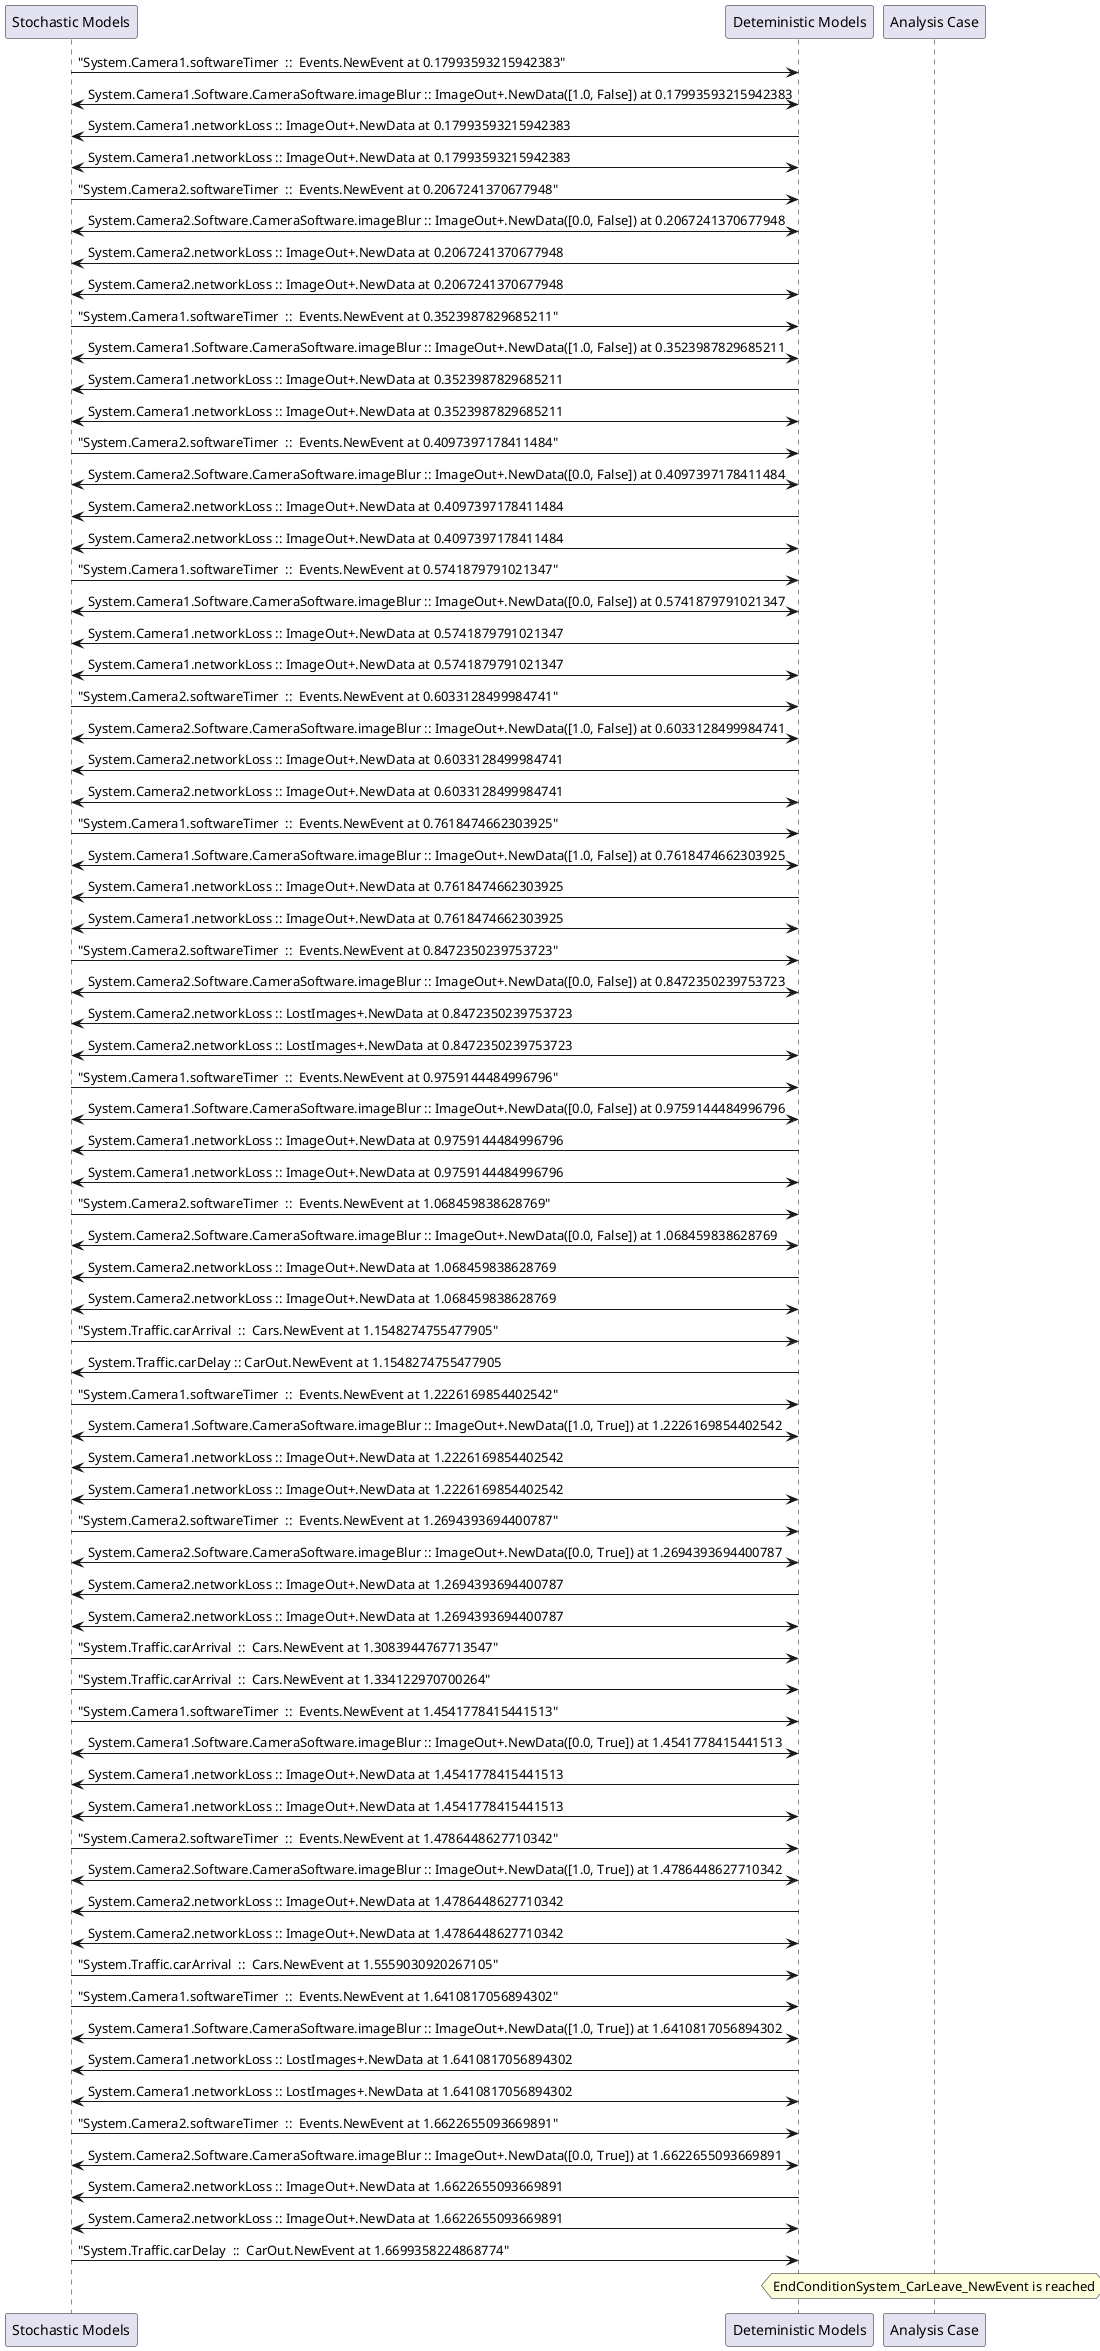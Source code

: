 
	@startuml
	participant "Stochastic Models" as stochmodel
	participant "Deteministic Models" as detmodel
	participant "Analysis Case" as analysis
	{18244_stop} stochmodel -> detmodel : "System.Camera1.softwareTimer  ::  Events.NewEvent at 0.17993593215942383"
detmodel <-> stochmodel : System.Camera1.Software.CameraSoftware.imageBlur :: ImageOut+.NewData([1.0, False]) at 0.17993593215942383
detmodel -> stochmodel : System.Camera1.networkLoss :: ImageOut+.NewData at 0.17993593215942383
detmodel <-> stochmodel : System.Camera1.networkLoss :: ImageOut+.NewData at 0.17993593215942383
{18259_stop} stochmodel -> detmodel : "System.Camera2.softwareTimer  ::  Events.NewEvent at 0.2067241370677948"
detmodel <-> stochmodel : System.Camera2.Software.CameraSoftware.imageBlur :: ImageOut+.NewData([0.0, False]) at 0.2067241370677948
detmodel -> stochmodel : System.Camera2.networkLoss :: ImageOut+.NewData at 0.2067241370677948
detmodel <-> stochmodel : System.Camera2.networkLoss :: ImageOut+.NewData at 0.2067241370677948
{18245_stop} stochmodel -> detmodel : "System.Camera1.softwareTimer  ::  Events.NewEvent at 0.3523987829685211"
detmodel <-> stochmodel : System.Camera1.Software.CameraSoftware.imageBlur :: ImageOut+.NewData([1.0, False]) at 0.3523987829685211
detmodel -> stochmodel : System.Camera1.networkLoss :: ImageOut+.NewData at 0.3523987829685211
detmodel <-> stochmodel : System.Camera1.networkLoss :: ImageOut+.NewData at 0.3523987829685211
{18260_stop} stochmodel -> detmodel : "System.Camera2.softwareTimer  ::  Events.NewEvent at 0.4097397178411484"
detmodel <-> stochmodel : System.Camera2.Software.CameraSoftware.imageBlur :: ImageOut+.NewData([0.0, False]) at 0.4097397178411484
detmodel -> stochmodel : System.Camera2.networkLoss :: ImageOut+.NewData at 0.4097397178411484
detmodel <-> stochmodel : System.Camera2.networkLoss :: ImageOut+.NewData at 0.4097397178411484
{18246_stop} stochmodel -> detmodel : "System.Camera1.softwareTimer  ::  Events.NewEvent at 0.5741879791021347"
detmodel <-> stochmodel : System.Camera1.Software.CameraSoftware.imageBlur :: ImageOut+.NewData([0.0, False]) at 0.5741879791021347
detmodel -> stochmodel : System.Camera1.networkLoss :: ImageOut+.NewData at 0.5741879791021347
detmodel <-> stochmodel : System.Camera1.networkLoss :: ImageOut+.NewData at 0.5741879791021347
{18261_stop} stochmodel -> detmodel : "System.Camera2.softwareTimer  ::  Events.NewEvent at 0.6033128499984741"
detmodel <-> stochmodel : System.Camera2.Software.CameraSoftware.imageBlur :: ImageOut+.NewData([1.0, False]) at 0.6033128499984741
detmodel -> stochmodel : System.Camera2.networkLoss :: ImageOut+.NewData at 0.6033128499984741
detmodel <-> stochmodel : System.Camera2.networkLoss :: ImageOut+.NewData at 0.6033128499984741
{18247_stop} stochmodel -> detmodel : "System.Camera1.softwareTimer  ::  Events.NewEvent at 0.7618474662303925"
detmodel <-> stochmodel : System.Camera1.Software.CameraSoftware.imageBlur :: ImageOut+.NewData([1.0, False]) at 0.7618474662303925
detmodel -> stochmodel : System.Camera1.networkLoss :: ImageOut+.NewData at 0.7618474662303925
detmodel <-> stochmodel : System.Camera1.networkLoss :: ImageOut+.NewData at 0.7618474662303925
{18262_stop} stochmodel -> detmodel : "System.Camera2.softwareTimer  ::  Events.NewEvent at 0.8472350239753723"
detmodel <-> stochmodel : System.Camera2.Software.CameraSoftware.imageBlur :: ImageOut+.NewData([0.0, False]) at 0.8472350239753723
detmodel -> stochmodel : System.Camera2.networkLoss :: LostImages+.NewData at 0.8472350239753723
detmodel <-> stochmodel : System.Camera2.networkLoss :: LostImages+.NewData at 0.8472350239753723
{18248_stop} stochmodel -> detmodel : "System.Camera1.softwareTimer  ::  Events.NewEvent at 0.9759144484996796"
detmodel <-> stochmodel : System.Camera1.Software.CameraSoftware.imageBlur :: ImageOut+.NewData([0.0, False]) at 0.9759144484996796
detmodel -> stochmodel : System.Camera1.networkLoss :: ImageOut+.NewData at 0.9759144484996796
detmodel <-> stochmodel : System.Camera1.networkLoss :: ImageOut+.NewData at 0.9759144484996796
{18263_stop} stochmodel -> detmodel : "System.Camera2.softwareTimer  ::  Events.NewEvent at 1.068459838628769"
detmodel <-> stochmodel : System.Camera2.Software.CameraSoftware.imageBlur :: ImageOut+.NewData([0.0, False]) at 1.068459838628769
detmodel -> stochmodel : System.Camera2.networkLoss :: ImageOut+.NewData at 1.068459838628769
detmodel <-> stochmodel : System.Camera2.networkLoss :: ImageOut+.NewData at 1.068459838628769
{18274_stop} stochmodel -> detmodel : "System.Traffic.carArrival  ::  Cars.NewEvent at 1.1548274755477905"
{18283_start} detmodel -> stochmodel : System.Traffic.carDelay :: CarOut.NewEvent at 1.1548274755477905
{18249_stop} stochmodel -> detmodel : "System.Camera1.softwareTimer  ::  Events.NewEvent at 1.2226169854402542"
detmodel <-> stochmodel : System.Camera1.Software.CameraSoftware.imageBlur :: ImageOut+.NewData([1.0, True]) at 1.2226169854402542
detmodel -> stochmodel : System.Camera1.networkLoss :: ImageOut+.NewData at 1.2226169854402542
detmodel <-> stochmodel : System.Camera1.networkLoss :: ImageOut+.NewData at 1.2226169854402542
{18264_stop} stochmodel -> detmodel : "System.Camera2.softwareTimer  ::  Events.NewEvent at 1.2694393694400787"
detmodel <-> stochmodel : System.Camera2.Software.CameraSoftware.imageBlur :: ImageOut+.NewData([0.0, True]) at 1.2694393694400787
detmodel -> stochmodel : System.Camera2.networkLoss :: ImageOut+.NewData at 1.2694393694400787
detmodel <-> stochmodel : System.Camera2.networkLoss :: ImageOut+.NewData at 1.2694393694400787
{18275_stop} stochmodel -> detmodel : "System.Traffic.carArrival  ::  Cars.NewEvent at 1.3083944767713547"
{18276_stop} stochmodel -> detmodel : "System.Traffic.carArrival  ::  Cars.NewEvent at 1.334122970700264"
{18250_stop} stochmodel -> detmodel : "System.Camera1.softwareTimer  ::  Events.NewEvent at 1.4541778415441513"
detmodel <-> stochmodel : System.Camera1.Software.CameraSoftware.imageBlur :: ImageOut+.NewData([0.0, True]) at 1.4541778415441513
detmodel -> stochmodel : System.Camera1.networkLoss :: ImageOut+.NewData at 1.4541778415441513
detmodel <-> stochmodel : System.Camera1.networkLoss :: ImageOut+.NewData at 1.4541778415441513
{18265_stop} stochmodel -> detmodel : "System.Camera2.softwareTimer  ::  Events.NewEvent at 1.4786448627710342"
detmodel <-> stochmodel : System.Camera2.Software.CameraSoftware.imageBlur :: ImageOut+.NewData([1.0, True]) at 1.4786448627710342
detmodel -> stochmodel : System.Camera2.networkLoss :: ImageOut+.NewData at 1.4786448627710342
detmodel <-> stochmodel : System.Camera2.networkLoss :: ImageOut+.NewData at 1.4786448627710342
{18277_stop} stochmodel -> detmodel : "System.Traffic.carArrival  ::  Cars.NewEvent at 1.5559030920267105"
{18251_stop} stochmodel -> detmodel : "System.Camera1.softwareTimer  ::  Events.NewEvent at 1.6410817056894302"
detmodel <-> stochmodel : System.Camera1.Software.CameraSoftware.imageBlur :: ImageOut+.NewData([1.0, True]) at 1.6410817056894302
detmodel -> stochmodel : System.Camera1.networkLoss :: LostImages+.NewData at 1.6410817056894302
detmodel <-> stochmodel : System.Camera1.networkLoss :: LostImages+.NewData at 1.6410817056894302
{18266_stop} stochmodel -> detmodel : "System.Camera2.softwareTimer  ::  Events.NewEvent at 1.6622655093669891"
detmodel <-> stochmodel : System.Camera2.Software.CameraSoftware.imageBlur :: ImageOut+.NewData([0.0, True]) at 1.6622655093669891
detmodel -> stochmodel : System.Camera2.networkLoss :: ImageOut+.NewData at 1.6622655093669891
detmodel <-> stochmodel : System.Camera2.networkLoss :: ImageOut+.NewData at 1.6622655093669891
{18283_stop} stochmodel -> detmodel : "System.Traffic.carDelay  ::  CarOut.NewEvent at 1.6699358224868774"
{18283_start} <-> {18283_stop} : delay
hnote over analysis 
EndConditionSystem_CarLeave_NewEvent is reached
endnote
@enduml